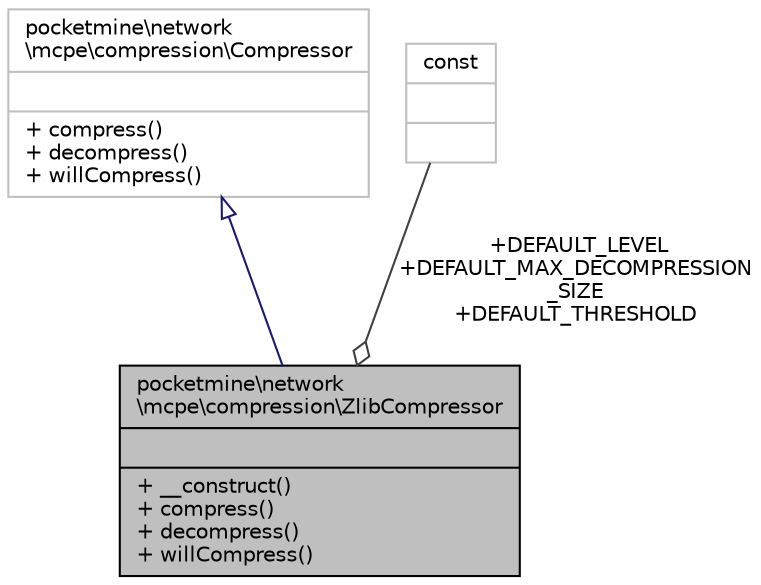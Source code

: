 digraph "pocketmine\network\mcpe\compression\ZlibCompressor"
{
 // INTERACTIVE_SVG=YES
 // LATEX_PDF_SIZE
  edge [fontname="Helvetica",fontsize="10",labelfontname="Helvetica",labelfontsize="10"];
  node [fontname="Helvetica",fontsize="10",shape=record];
  Node1 [label="{pocketmine\\network\l\\mcpe\\compression\\ZlibCompressor\n||+ __construct()\l+ compress()\l+ decompress()\l+ willCompress()\l}",height=0.2,width=0.4,color="black", fillcolor="grey75", style="filled", fontcolor="black",tooltip=" "];
  Node2 -> Node1 [dir="back",color="midnightblue",fontsize="10",style="solid",arrowtail="onormal",fontname="Helvetica"];
  Node2 [label="{pocketmine\\network\l\\mcpe\\compression\\Compressor\n||+ compress()\l+ decompress()\l+ willCompress()\l}",height=0.2,width=0.4,color="grey75", fillcolor="white", style="filled",URL="$d3/d33/interfacepocketmine_1_1network_1_1mcpe_1_1compression_1_1_compressor.html",tooltip=" "];
  Node3 -> Node1 [color="grey25",fontsize="10",style="solid",label=" +DEFAULT_LEVEL\n+DEFAULT_MAX_DECOMPRESSION\l_SIZE\n+DEFAULT_THRESHOLD" ,arrowhead="odiamond",fontname="Helvetica"];
  Node3 [label="{const\n||}",height=0.2,width=0.4,color="grey75", fillcolor="white", style="filled",tooltip=" "];
}
